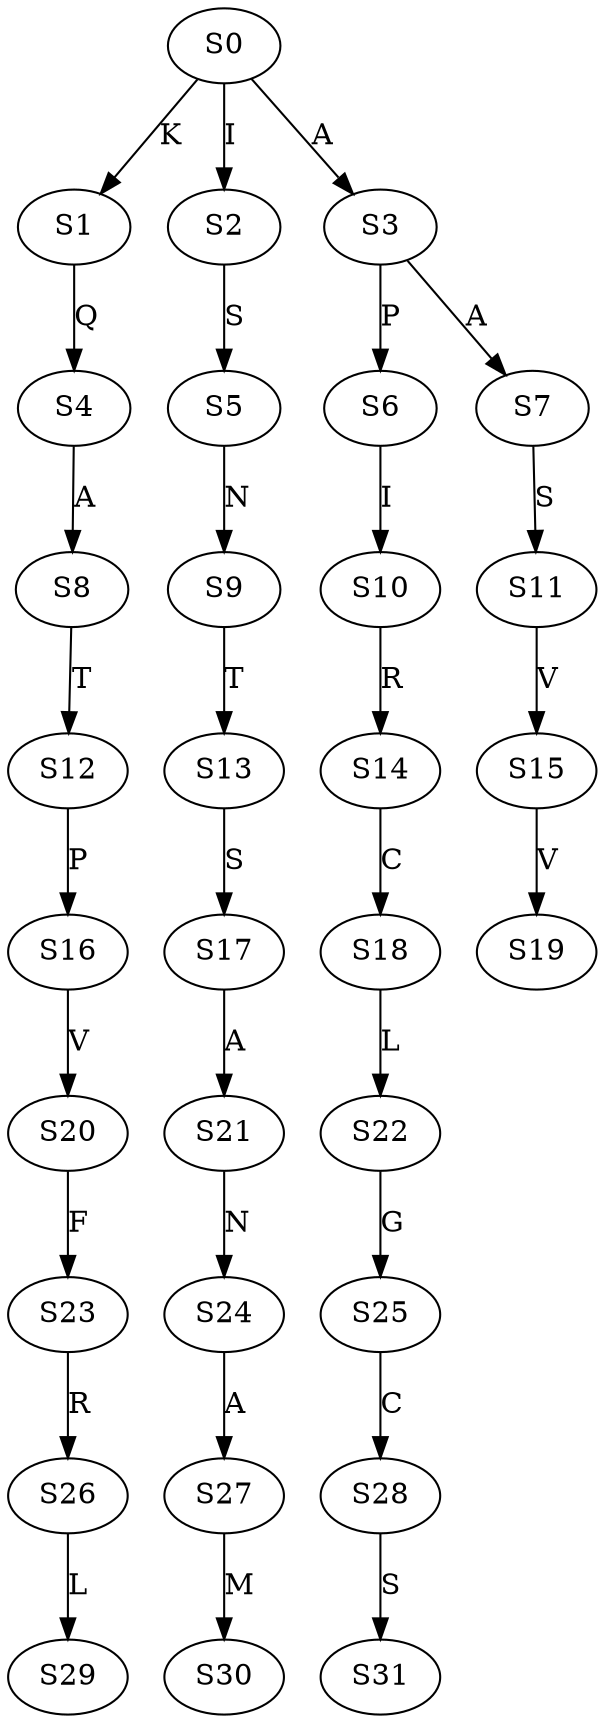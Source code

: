 strict digraph  {
	S0 -> S1 [ label = K ];
	S0 -> S2 [ label = I ];
	S0 -> S3 [ label = A ];
	S1 -> S4 [ label = Q ];
	S2 -> S5 [ label = S ];
	S3 -> S6 [ label = P ];
	S3 -> S7 [ label = A ];
	S4 -> S8 [ label = A ];
	S5 -> S9 [ label = N ];
	S6 -> S10 [ label = I ];
	S7 -> S11 [ label = S ];
	S8 -> S12 [ label = T ];
	S9 -> S13 [ label = T ];
	S10 -> S14 [ label = R ];
	S11 -> S15 [ label = V ];
	S12 -> S16 [ label = P ];
	S13 -> S17 [ label = S ];
	S14 -> S18 [ label = C ];
	S15 -> S19 [ label = V ];
	S16 -> S20 [ label = V ];
	S17 -> S21 [ label = A ];
	S18 -> S22 [ label = L ];
	S20 -> S23 [ label = F ];
	S21 -> S24 [ label = N ];
	S22 -> S25 [ label = G ];
	S23 -> S26 [ label = R ];
	S24 -> S27 [ label = A ];
	S25 -> S28 [ label = C ];
	S26 -> S29 [ label = L ];
	S27 -> S30 [ label = M ];
	S28 -> S31 [ label = S ];
}
